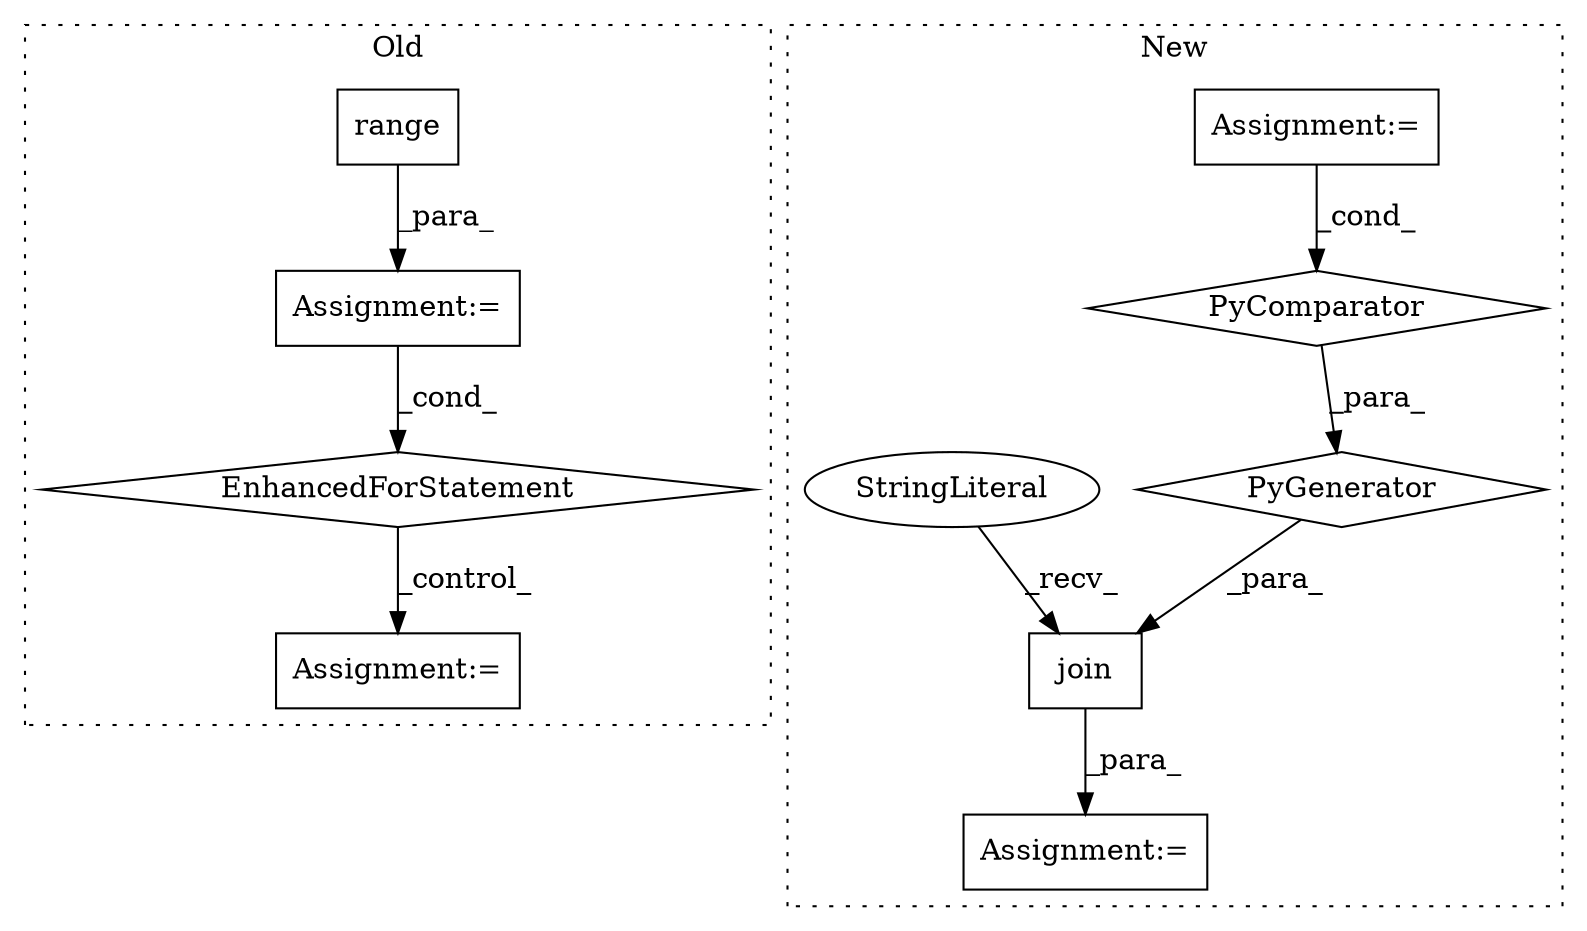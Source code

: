 digraph G {
subgraph cluster0 {
1 [label="range" a="32" s="349,356" l="6,1" shape="box"];
3 [label="Assignment:=" a="7" s="288,357" l="53,2" shape="box"];
5 [label="EnhancedForStatement" a="70" s="288,357" l="53,2" shape="diamond"];
10 [label="Assignment:=" a="7" s="392" l="2" shape="box"];
label = "Old";
style="dotted";
}
subgraph cluster1 {
2 [label="PyGenerator" a="107" s="299" l="114" shape="diamond"];
4 [label="Assignment:=" a="7" s="375" l="32" shape="box"];
6 [label="PyComparator" a="113" s="375" l="32" shape="diamond"];
7 [label="Assignment:=" a="7" s="281" l="1" shape="box"];
8 [label="join" a="32" s="285,413" l="14,-3" shape="box"];
9 [label="StringLiteral" a="45" s="282" l="2" shape="ellipse"];
label = "New";
style="dotted";
}
1 -> 3 [label="_para_"];
2 -> 8 [label="_para_"];
3 -> 5 [label="_cond_"];
4 -> 6 [label="_cond_"];
5 -> 10 [label="_control_"];
6 -> 2 [label="_para_"];
8 -> 7 [label="_para_"];
9 -> 8 [label="_recv_"];
}